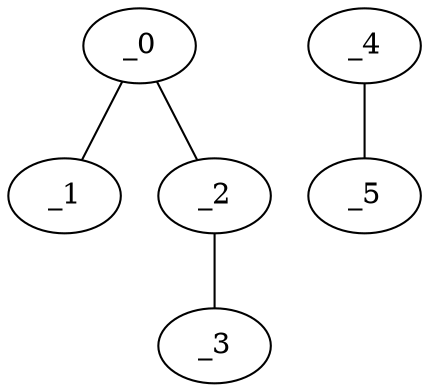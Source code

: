graph HP1_0101 {
	_0	 [x="0.967159",
		y="2.85493"];
	_1	 [x="1.51383",
		y="0.724243"];
	_0 -- _1;
	_2	 [x="1.64131",
		y="0.343574"];
	_0 -- _2;
	_3	 [x="2.45887",
		y="2.95952"];
	_2 -- _3;
	_4	 [x="0.313631",
		y="2.03681"];
	_5	 [x="2.38233",
		y="1.64517"];
	_4 -- _5;
}

